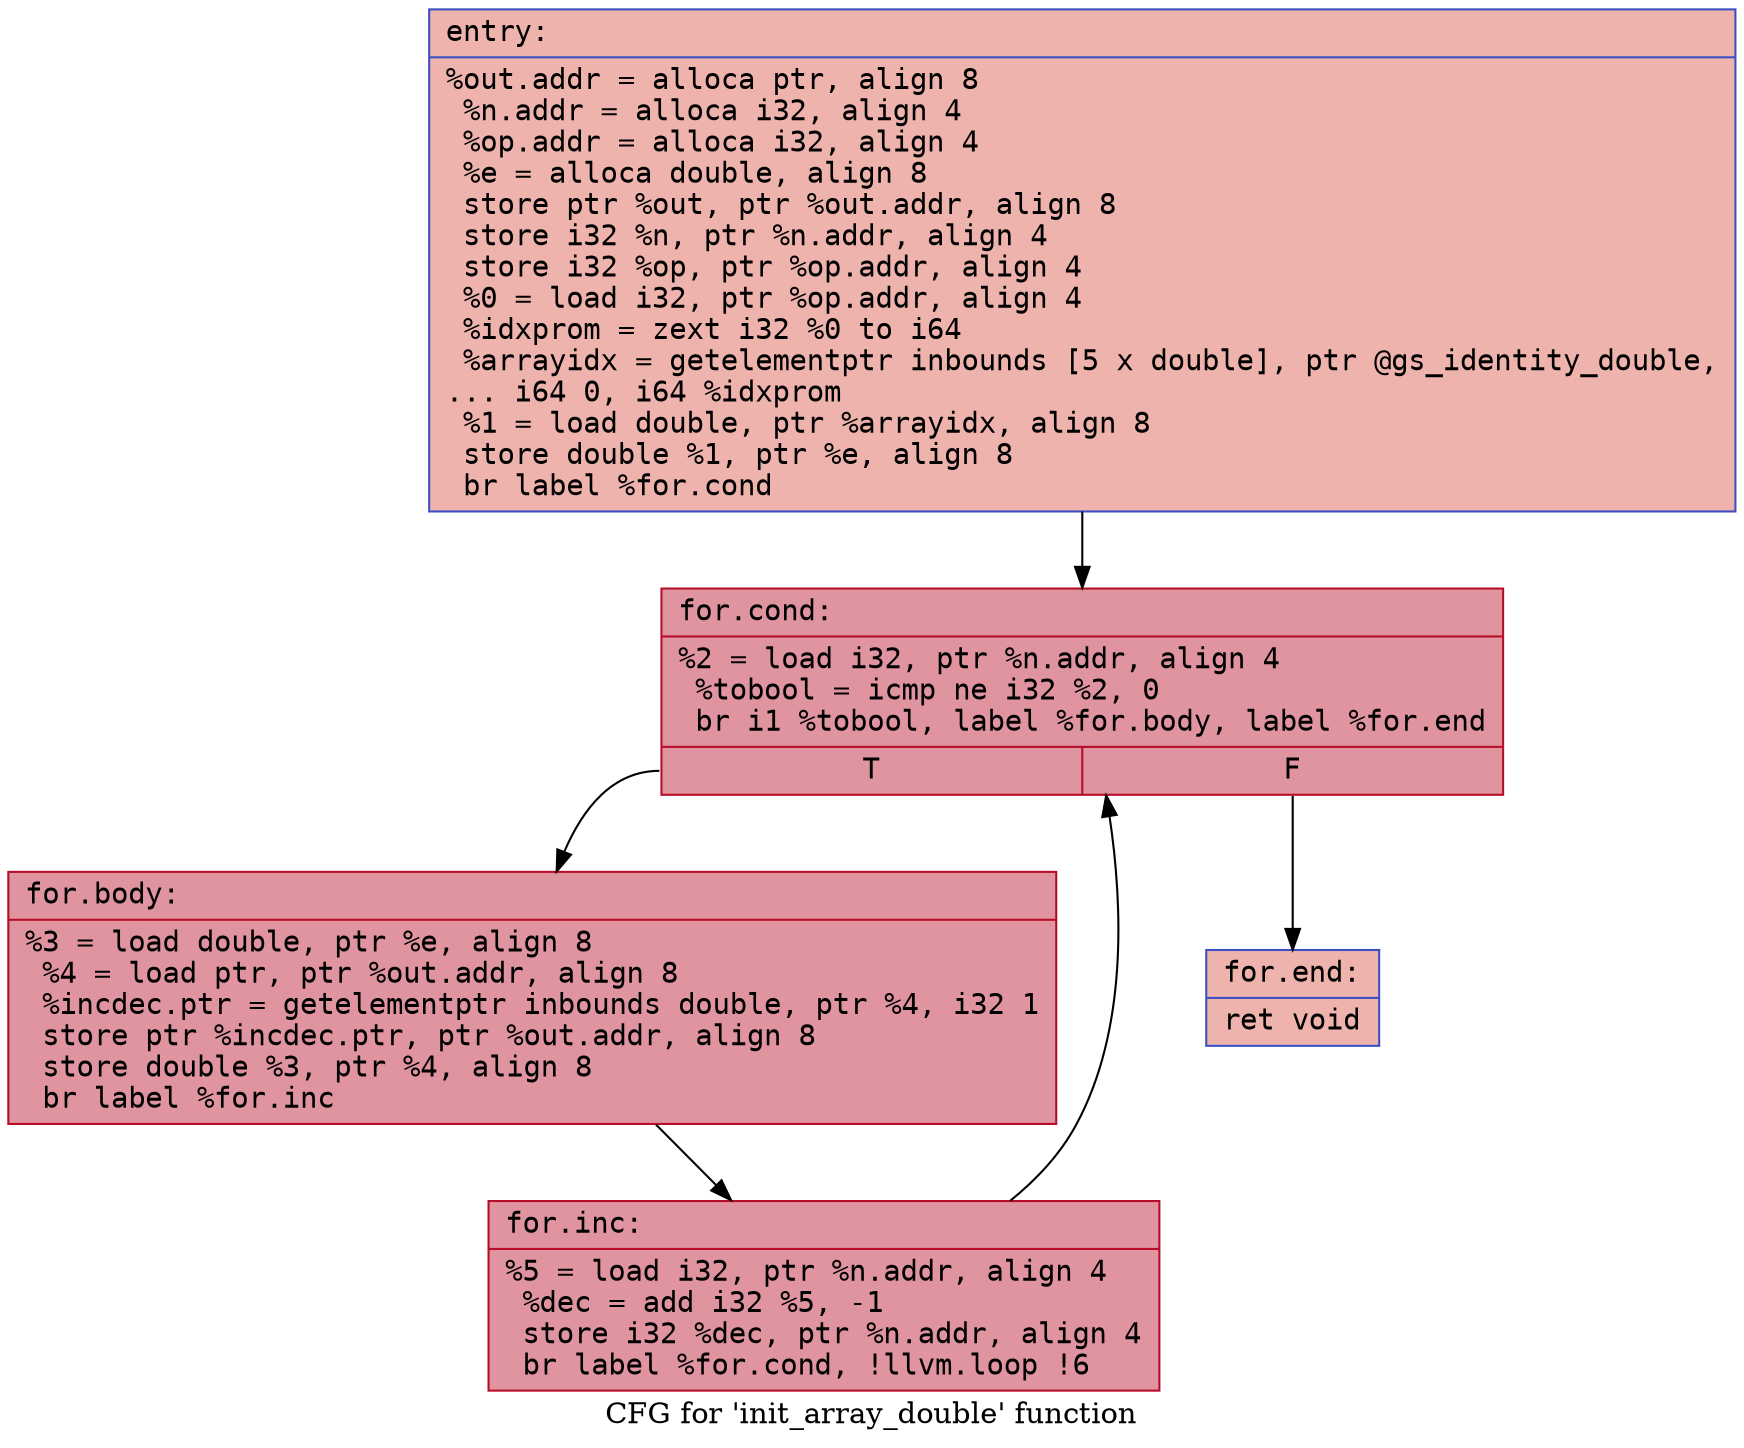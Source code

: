 digraph "CFG for 'init_array_double' function" {
	label="CFG for 'init_array_double' function";

	Node0x55e011c976a0 [shape=record,color="#3d50c3ff", style=filled, fillcolor="#d6524470" fontname="Courier",label="{entry:\l|  %out.addr = alloca ptr, align 8\l  %n.addr = alloca i32, align 4\l  %op.addr = alloca i32, align 4\l  %e = alloca double, align 8\l  store ptr %out, ptr %out.addr, align 8\l  store i32 %n, ptr %n.addr, align 4\l  store i32 %op, ptr %op.addr, align 4\l  %0 = load i32, ptr %op.addr, align 4\l  %idxprom = zext i32 %0 to i64\l  %arrayidx = getelementptr inbounds [5 x double], ptr @gs_identity_double,\l... i64 0, i64 %idxprom\l  %1 = load double, ptr %arrayidx, align 8\l  store double %1, ptr %e, align 8\l  br label %for.cond\l}"];
	Node0x55e011c976a0 -> Node0x55e011c97d90[tooltip="entry -> for.cond\nProbability 100.00%" ];
	Node0x55e011c97d90 [shape=record,color="#b70d28ff", style=filled, fillcolor="#b70d2870" fontname="Courier",label="{for.cond:\l|  %2 = load i32, ptr %n.addr, align 4\l  %tobool = icmp ne i32 %2, 0\l  br i1 %tobool, label %for.body, label %for.end\l|{<s0>T|<s1>F}}"];
	Node0x55e011c97d90:s0 -> Node0x55e011c97f80[tooltip="for.cond -> for.body\nProbability 96.88%" ];
	Node0x55e011c97d90:s1 -> Node0x55e011c981a0[tooltip="for.cond -> for.end\nProbability 3.12%" ];
	Node0x55e011c97f80 [shape=record,color="#b70d28ff", style=filled, fillcolor="#b70d2870" fontname="Courier",label="{for.body:\l|  %3 = load double, ptr %e, align 8\l  %4 = load ptr, ptr %out.addr, align 8\l  %incdec.ptr = getelementptr inbounds double, ptr %4, i32 1\l  store ptr %incdec.ptr, ptr %out.addr, align 8\l  store double %3, ptr %4, align 8\l  br label %for.inc\l}"];
	Node0x55e011c97f80 -> Node0x55e011c985d0[tooltip="for.body -> for.inc\nProbability 100.00%" ];
	Node0x55e011c985d0 [shape=record,color="#b70d28ff", style=filled, fillcolor="#b70d2870" fontname="Courier",label="{for.inc:\l|  %5 = load i32, ptr %n.addr, align 4\l  %dec = add i32 %5, -1\l  store i32 %dec, ptr %n.addr, align 4\l  br label %for.cond, !llvm.loop !6\l}"];
	Node0x55e011c985d0 -> Node0x55e011c97d90[tooltip="for.inc -> for.cond\nProbability 100.00%" ];
	Node0x55e011c981a0 [shape=record,color="#3d50c3ff", style=filled, fillcolor="#d6524470" fontname="Courier",label="{for.end:\l|  ret void\l}"];
}

